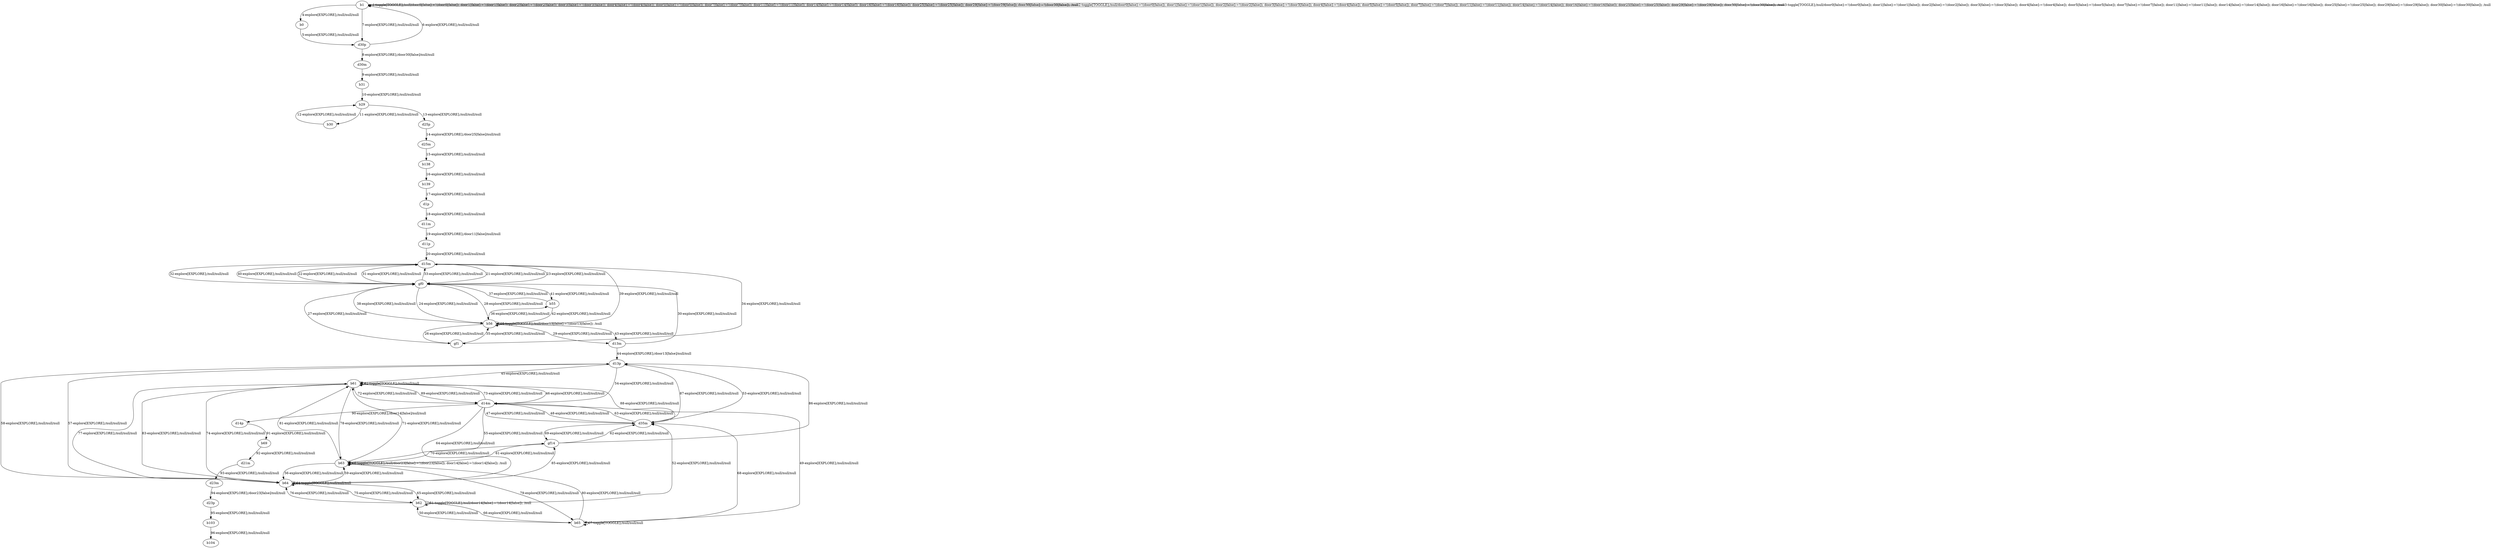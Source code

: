 # Total number of goals covered by this test: 2
# b103 --> b104
# d23p --> b103

digraph g {
"b1" -> "b1" [label = "1-toggle[TOGGLE];/null/door0[false]:=!(door0[false]); door1[false]:=!(door1[false]); door2[false]:=!(door2[false]); door3[false]:=!(door3[false]); door4[false]:=!(door4[false]); door5[false]:=!(door5[false]); door7[false]:=!(door7[false]); door11[false]:=!(door11[false]); door14[false]:=!(door14[false]); door16[false]:=!(door16[false]); door25[false]:=!(door25[false]); door29[false]:=!(door29[false]); door30[false]:=!(door30[false]); /null"];
"b1" -> "b1" [label = "2-toggle[TOGGLE];/null/door0[false]:=!(door0[false]); door1[false]:=!(door1[false]); door2[false]:=!(door2[false]); door3[false]:=!(door3[false]); door4[false]:=!(door4[false]); door5[false]:=!(door5[false]); door7[false]:=!(door7[false]); door11[false]:=!(door11[false]); door14[false]:=!(door14[false]); door16[false]:=!(door16[false]); door25[false]:=!(door25[false]); door29[false]:=!(door29[false]); door30[false]:=!(door30[false]); /null"];
"b1" -> "b1" [label = "3-toggle[TOGGLE];/null/door0[false]:=!(door0[false]); door1[false]:=!(door1[false]); door2[false]:=!(door2[false]); door3[false]:=!(door3[false]); door4[false]:=!(door4[false]); door5[false]:=!(door5[false]); door7[false]:=!(door7[false]); door11[false]:=!(door11[false]); door14[false]:=!(door14[false]); door16[false]:=!(door16[false]); door25[false]:=!(door25[false]); door29[false]:=!(door29[false]); door30[false]:=!(door30[false]); /null"];
"b1" -> "b0" [label = "4-explore[EXPLORE];/null/null/null"];
"b0" -> "d30p" [label = "5-explore[EXPLORE];/null/null/null"];
"d30p" -> "b1" [label = "6-explore[EXPLORE];/null/null/null"];
"b1" -> "d30p" [label = "7-explore[EXPLORE];/null/null/null"];
"d30p" -> "d30m" [label = "8-explore[EXPLORE];/door30[false]/null/null"];
"d30m" -> "b31" [label = "9-explore[EXPLORE];/null/null/null"];
"b31" -> "b29" [label = "10-explore[EXPLORE];/null/null/null"];
"b29" -> "b30" [label = "11-explore[EXPLORE];/null/null/null"];
"b30" -> "b29" [label = "12-explore[EXPLORE];/null/null/null"];
"b29" -> "d25p" [label = "13-explore[EXPLORE];/null/null/null"];
"d25p" -> "d25m" [label = "14-explore[EXPLORE];/door25[false]/null/null"];
"d25m" -> "b138" [label = "15-explore[EXPLORE];/null/null/null"];
"b138" -> "b139" [label = "16-explore[EXPLORE];/null/null/null"];
"b139" -> "d1p" [label = "17-explore[EXPLORE];/null/null/null"];
"d1p" -> "d11m" [label = "18-explore[EXPLORE];/null/null/null"];
"d11m" -> "d11p" [label = "19-explore[EXPLORE];/door11[false]/null/null"];
"d11p" -> "d15m" [label = "20-explore[EXPLORE];/null/null/null"];
"d15m" -> "gf0" [label = "21-explore[EXPLORE];/null/null/null"];
"gf0" -> "d15m" [label = "22-explore[EXPLORE];/null/null/null"];
"d15m" -> "gf0" [label = "23-explore[EXPLORE];/null/null/null"];
"gf0" -> "b56" [label = "24-explore[EXPLORE];/null/null/null"];
"b56" -> "b56" [label = "25-toggle[TOGGLE];/null/door13[false]:=!(door13[false]); /null"];
"b56" -> "gf1" [label = "26-explore[EXPLORE];/null/null/null"];
"gf1" -> "gf0" [label = "27-explore[EXPLORE];/null/null/null"];
"gf0" -> "b56" [label = "28-explore[EXPLORE];/null/null/null"];
"b56" -> "d13m" [label = "29-explore[EXPLORE];/null/null/null"];
"d13m" -> "gf0" [label = "30-explore[EXPLORE];/null/null/null"];
"gf0" -> "d15m" [label = "31-explore[EXPLORE];/null/null/null"];
"d15m" -> "gf0" [label = "32-explore[EXPLORE];/null/null/null"];
"gf0" -> "d15m" [label = "33-explore[EXPLORE];/null/null/null"];
"d15m" -> "gf1" [label = "34-explore[EXPLORE];/null/null/null"];
"gf1" -> "b56" [label = "35-explore[EXPLORE];/null/null/null"];
"b56" -> "b55" [label = "36-explore[EXPLORE];/null/null/null"];
"b55" -> "gf0" [label = "37-explore[EXPLORE];/null/null/null"];
"gf0" -> "b56" [label = "38-explore[EXPLORE];/null/null/null"];
"b56" -> "d15m" [label = "39-explore[EXPLORE];/null/null/null"];
"d15m" -> "gf0" [label = "40-explore[EXPLORE];/null/null/null"];
"gf0" -> "b55" [label = "41-explore[EXPLORE];/null/null/null"];
"b55" -> "b56" [label = "42-explore[EXPLORE];/null/null/null"];
"b56" -> "d13m" [label = "43-explore[EXPLORE];/null/null/null"];
"d13m" -> "d13p" [label = "44-explore[EXPLORE];/door13[false]/null/null"];
"d13p" -> "b61" [label = "45-explore[EXPLORE];/null/null/null"];
"b61" -> "d14m" [label = "46-explore[EXPLORE];/null/null/null"];
"d14m" -> "d35m" [label = "47-explore[EXPLORE];/null/null/null"];
"d35m" -> "d14m" [label = "48-explore[EXPLORE];/null/null/null"];
"d14m" -> "b65" [label = "49-explore[EXPLORE];/null/null/null"];
"b65" -> "b62" [label = "50-explore[EXPLORE];/null/null/null"];
"b62" -> "b62" [label = "51-toggle[TOGGLE];/null/door14[false]:=!(door14[false]); /null"];
"b62" -> "d35m" [label = "52-explore[EXPLORE];/null/null/null"];
"d35m" -> "d13p" [label = "53-explore[EXPLORE];/null/null/null"];
"d13p" -> "d14m" [label = "54-explore[EXPLORE];/null/null/null"];
"d14m" -> "b63" [label = "55-explore[EXPLORE];/null/null/null"];
"b63" -> "b64" [label = "56-explore[EXPLORE];/null/null/null"];
"b64" -> "d13p" [label = "57-explore[EXPLORE];/null/null/null"];
"d13p" -> "b64" [label = "58-explore[EXPLORE];/null/null/null"];
"b64" -> "b63" [label = "59-explore[EXPLORE];/null/null/null"];
"b63" -> "b63" [label = "60-toggle[TOGGLE];/null/door23[false]:=!(door23[false]); door14[false]:=!(door14[false]); /null"];
"b63" -> "gf14" [label = "61-explore[EXPLORE];/null/null/null"];
"gf14" -> "d35m" [label = "62-explore[EXPLORE];/null/null/null"];
"d35m" -> "d14m" [label = "63-explore[EXPLORE];/null/null/null"];
"d14m" -> "b64" [label = "64-explore[EXPLORE];/null/null/null"];
"b64" -> "b62" [label = "65-explore[EXPLORE];/null/null/null"];
"b62" -> "b65" [label = "66-explore[EXPLORE];/null/null/null"];
"b65" -> "b65" [label = "67-toggle[TOGGLE];/null/null/null"];
"b65" -> "d35m" [label = "68-explore[EXPLORE];/null/null/null"];
"d35m" -> "gf14" [label = "69-explore[EXPLORE];/null/null/null"];
"gf14" -> "b63" [label = "70-explore[EXPLORE];/null/null/null"];
"b63" -> "b61" [label = "71-explore[EXPLORE];/null/null/null"];
"b61" -> "d14m" [label = "72-explore[EXPLORE];/null/null/null"];
"d14m" -> "b61" [label = "73-explore[EXPLORE];/null/null/null"];
"b61" -> "b64" [label = "74-explore[EXPLORE];/null/null/null"];
"b64" -> "b62" [label = "75-explore[EXPLORE];/null/null/null"];
"b62" -> "b64" [label = "76-explore[EXPLORE];/null/null/null"];
"b64" -> "b61" [label = "77-explore[EXPLORE];/null/null/null"];
"b61" -> "b63" [label = "78-explore[EXPLORE];/null/null/null"];
"b63" -> "b65" [label = "79-explore[EXPLORE];/null/null/null"];
"b65" -> "b63" [label = "80-explore[EXPLORE];/null/null/null"];
"b63" -> "b61" [label = "81-explore[EXPLORE];/null/null/null"];
"b61" -> "b61" [label = "82-toggle[TOGGLE];/null/null/null"];
"b61" -> "b64" [label = "83-explore[EXPLORE];/null/null/null"];
"b64" -> "b64" [label = "84-toggle[TOGGLE];/null/null/null"];
"b64" -> "gf14" [label = "85-explore[EXPLORE];/null/null/null"];
"gf14" -> "d13p" [label = "86-explore[EXPLORE];/null/null/null"];
"d13p" -> "d35m" [label = "87-explore[EXPLORE];/null/null/null"];
"d35m" -> "b61" [label = "88-explore[EXPLORE];/null/null/null"];
"b61" -> "d14m" [label = "89-explore[EXPLORE];/null/null/null"];
"d14m" -> "d14p" [label = "90-explore[EXPLORE];/door14[false]/null/null"];
"d14p" -> "b69" [label = "91-explore[EXPLORE];/null/null/null"];
"b69" -> "d21m" [label = "92-explore[EXPLORE];/null/null/null"];
"d21m" -> "d23m" [label = "93-explore[EXPLORE];/null/null/null"];
"d23m" -> "d23p" [label = "94-explore[EXPLORE];/door23[false]/null/null"];
"d23p" -> "b103" [label = "95-explore[EXPLORE];/null/null/null"];
"b103" -> "b104" [label = "96-explore[EXPLORE];/null/null/null"];
}